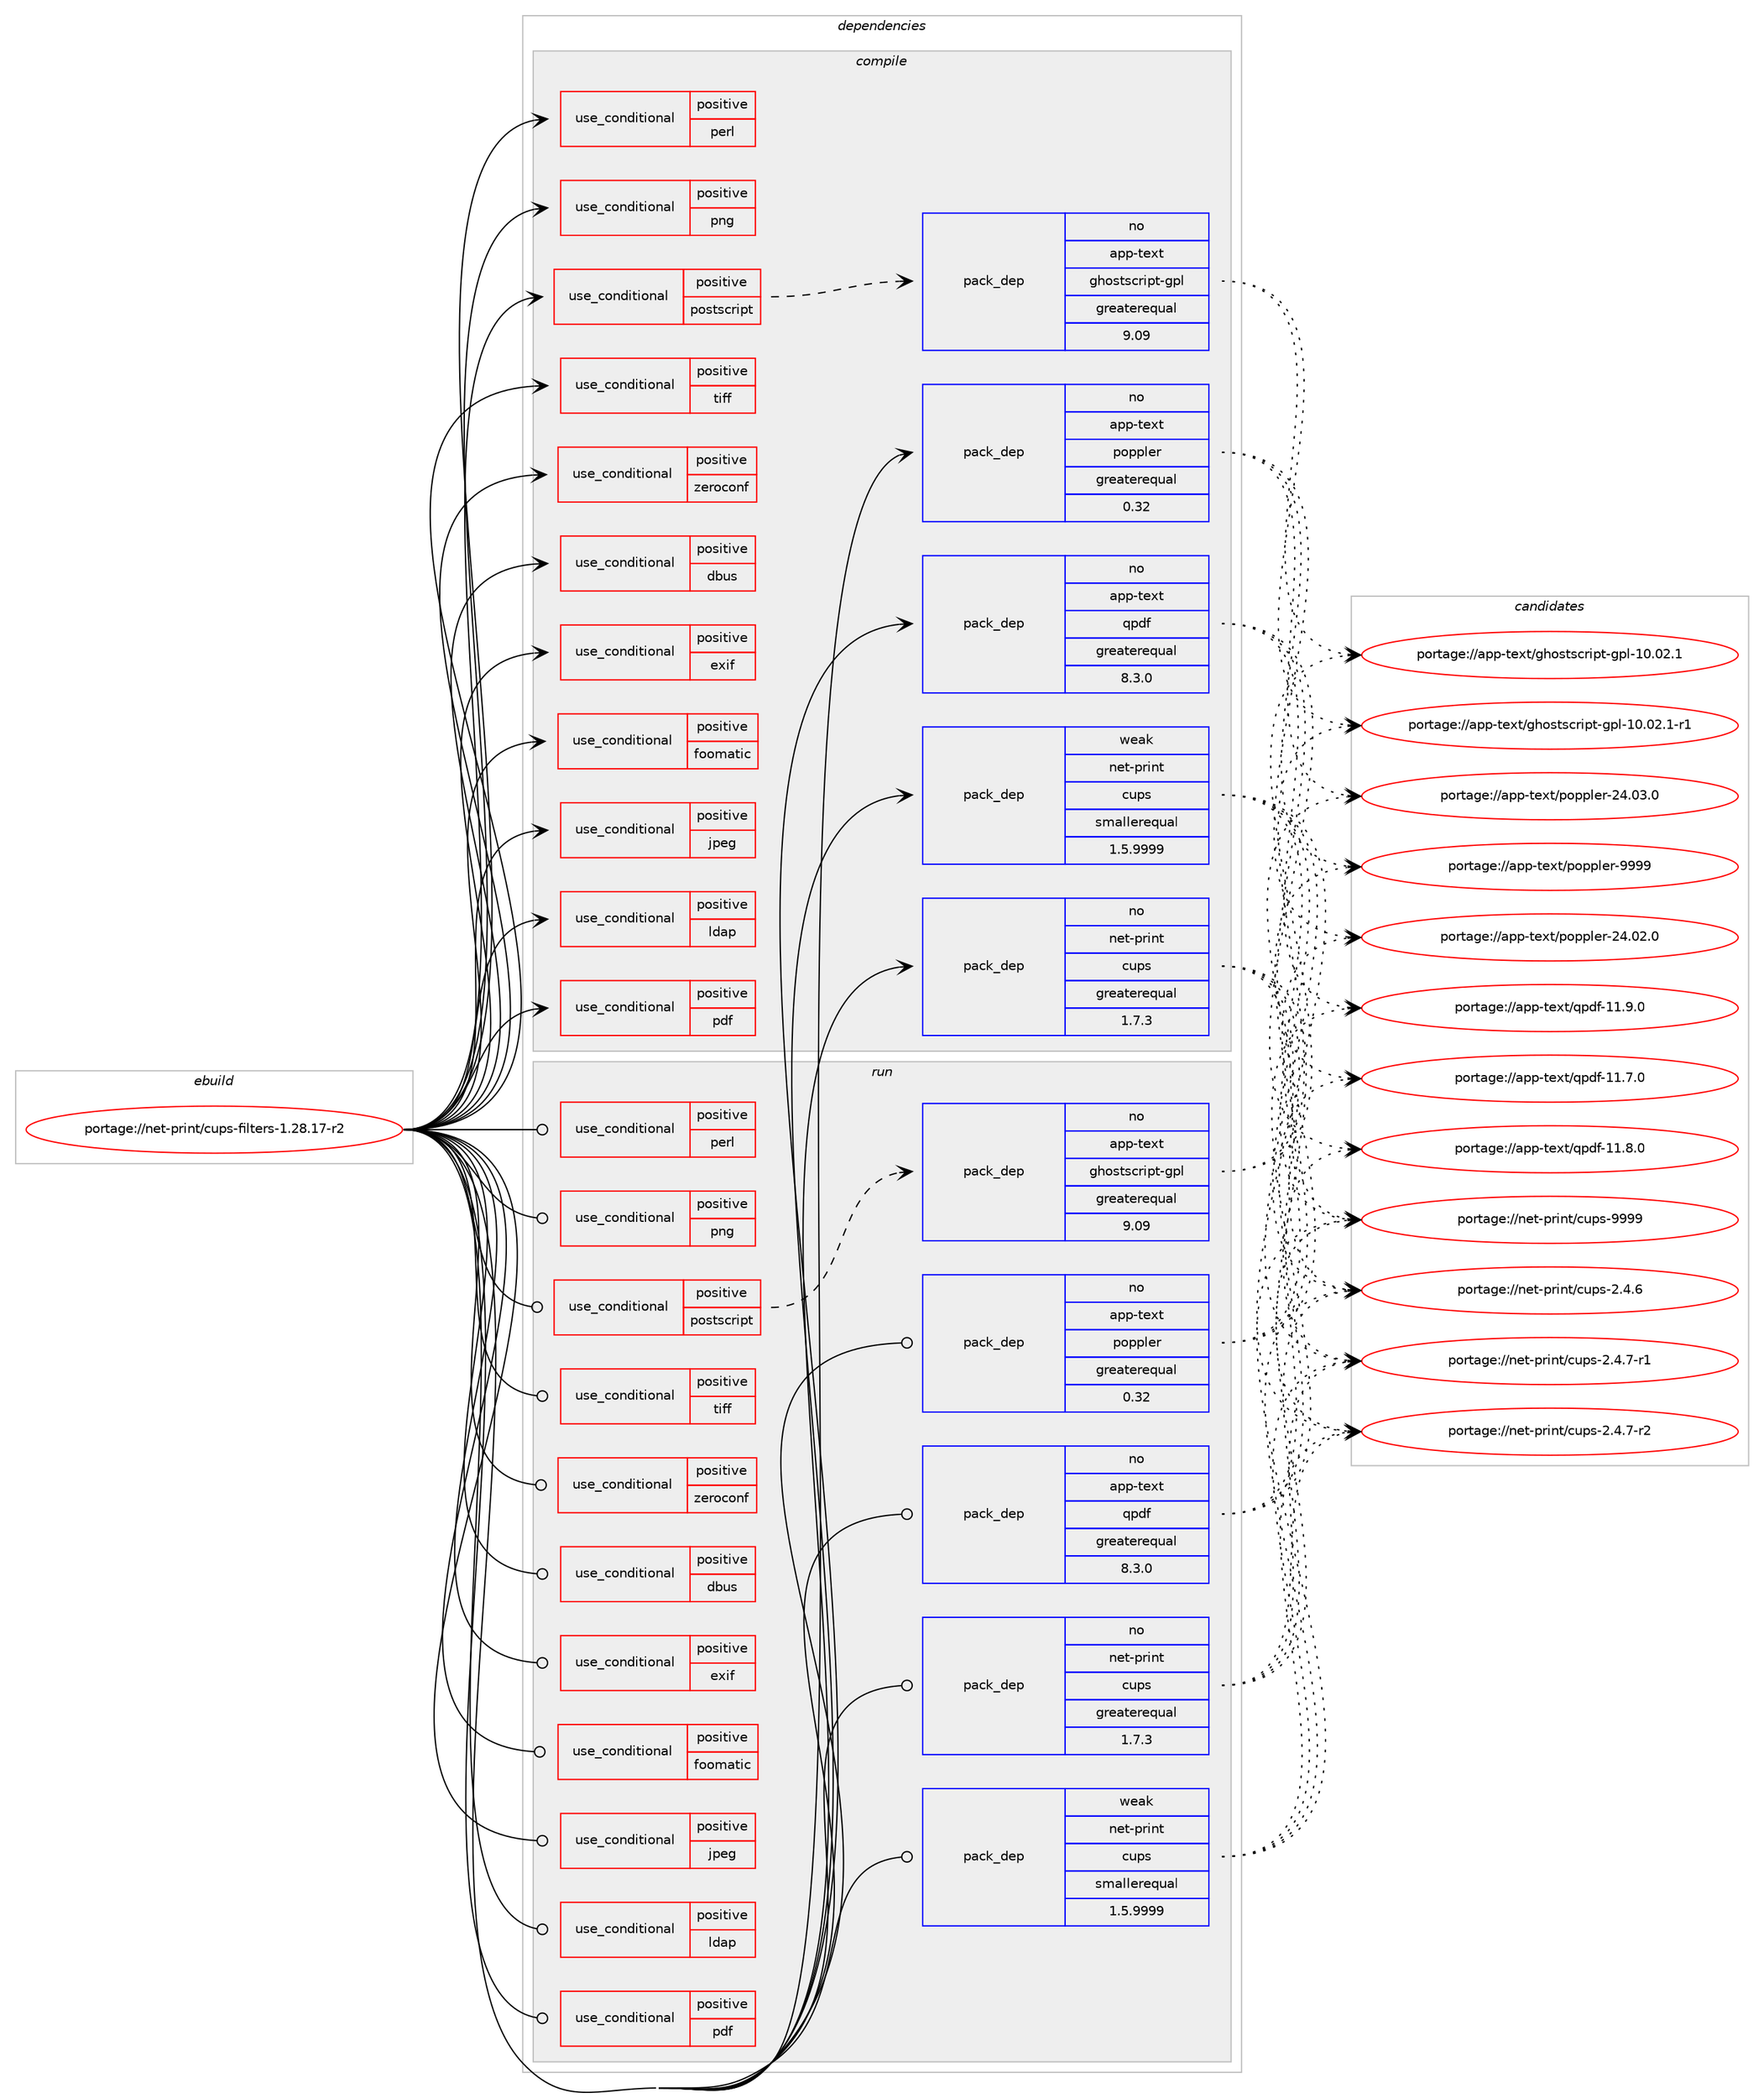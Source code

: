 digraph prolog {

# *************
# Graph options
# *************

newrank=true;
concentrate=true;
compound=true;
graph [rankdir=LR,fontname=Helvetica,fontsize=10,ranksep=1.5];#, ranksep=2.5, nodesep=0.2];
edge  [arrowhead=vee];
node  [fontname=Helvetica,fontsize=10];

# **********
# The ebuild
# **********

subgraph cluster_leftcol {
color=gray;
rank=same;
label=<<i>ebuild</i>>;
id [label="portage://net-print/cups-filters-1.28.17-r2", color=red, width=4, href="../net-print/cups-filters-1.28.17-r2.svg"];
}

# ****************
# The dependencies
# ****************

subgraph cluster_midcol {
color=gray;
label=<<i>dependencies</i>>;
subgraph cluster_compile {
fillcolor="#eeeeee";
style=filled;
label=<<i>compile</i>>;
subgraph cond2220 {
dependency3171 [label=<<TABLE BORDER="0" CELLBORDER="1" CELLSPACING="0" CELLPADDING="4"><TR><TD ROWSPAN="3" CELLPADDING="10">use_conditional</TD></TR><TR><TD>positive</TD></TR><TR><TD>dbus</TD></TR></TABLE>>, shape=none, color=red];
# *** BEGIN UNKNOWN DEPENDENCY TYPE (TODO) ***
# dependency3171 -> package_dependency(portage://net-print/cups-filters-1.28.17-r2,install,no,sys-apps,dbus,none,[,,],[],[])
# *** END UNKNOWN DEPENDENCY TYPE (TODO) ***

}
id:e -> dependency3171:w [weight=20,style="solid",arrowhead="vee"];
subgraph cond2221 {
dependency3172 [label=<<TABLE BORDER="0" CELLBORDER="1" CELLSPACING="0" CELLPADDING="4"><TR><TD ROWSPAN="3" CELLPADDING="10">use_conditional</TD></TR><TR><TD>positive</TD></TR><TR><TD>exif</TD></TR></TABLE>>, shape=none, color=red];
# *** BEGIN UNKNOWN DEPENDENCY TYPE (TODO) ***
# dependency3172 -> package_dependency(portage://net-print/cups-filters-1.28.17-r2,install,no,media-libs,libexif,none,[,,],[],[])
# *** END UNKNOWN DEPENDENCY TYPE (TODO) ***

}
id:e -> dependency3172:w [weight=20,style="solid",arrowhead="vee"];
subgraph cond2222 {
dependency3173 [label=<<TABLE BORDER="0" CELLBORDER="1" CELLSPACING="0" CELLPADDING="4"><TR><TD ROWSPAN="3" CELLPADDING="10">use_conditional</TD></TR><TR><TD>positive</TD></TR><TR><TD>foomatic</TD></TR></TABLE>>, shape=none, color=red];
# *** BEGIN UNKNOWN DEPENDENCY TYPE (TODO) ***
# dependency3173 -> package_dependency(portage://net-print/cups-filters-1.28.17-r2,install,weak,net-print,foomatic-filters,none,[,,],[],[])
# *** END UNKNOWN DEPENDENCY TYPE (TODO) ***

}
id:e -> dependency3173:w [weight=20,style="solid",arrowhead="vee"];
subgraph cond2223 {
dependency3174 [label=<<TABLE BORDER="0" CELLBORDER="1" CELLSPACING="0" CELLPADDING="4"><TR><TD ROWSPAN="3" CELLPADDING="10">use_conditional</TD></TR><TR><TD>positive</TD></TR><TR><TD>jpeg</TD></TR></TABLE>>, shape=none, color=red];
# *** BEGIN UNKNOWN DEPENDENCY TYPE (TODO) ***
# dependency3174 -> package_dependency(portage://net-print/cups-filters-1.28.17-r2,install,no,media-libs,libjpeg-turbo,none,[,,],any_same_slot,[])
# *** END UNKNOWN DEPENDENCY TYPE (TODO) ***

}
id:e -> dependency3174:w [weight=20,style="solid",arrowhead="vee"];
subgraph cond2224 {
dependency3175 [label=<<TABLE BORDER="0" CELLBORDER="1" CELLSPACING="0" CELLPADDING="4"><TR><TD ROWSPAN="3" CELLPADDING="10">use_conditional</TD></TR><TR><TD>positive</TD></TR><TR><TD>ldap</TD></TR></TABLE>>, shape=none, color=red];
# *** BEGIN UNKNOWN DEPENDENCY TYPE (TODO) ***
# dependency3175 -> package_dependency(portage://net-print/cups-filters-1.28.17-r2,install,no,net-nds,openldap,none,[,,],any_same_slot,[])
# *** END UNKNOWN DEPENDENCY TYPE (TODO) ***

}
id:e -> dependency3175:w [weight=20,style="solid",arrowhead="vee"];
subgraph cond2225 {
dependency3176 [label=<<TABLE BORDER="0" CELLBORDER="1" CELLSPACING="0" CELLPADDING="4"><TR><TD ROWSPAN="3" CELLPADDING="10">use_conditional</TD></TR><TR><TD>positive</TD></TR><TR><TD>pdf</TD></TR></TABLE>>, shape=none, color=red];
# *** BEGIN UNKNOWN DEPENDENCY TYPE (TODO) ***
# dependency3176 -> package_dependency(portage://net-print/cups-filters-1.28.17-r2,install,no,app-text,mupdf,none,[,,],any_same_slot,[])
# *** END UNKNOWN DEPENDENCY TYPE (TODO) ***

}
id:e -> dependency3176:w [weight=20,style="solid",arrowhead="vee"];
subgraph cond2226 {
dependency3177 [label=<<TABLE BORDER="0" CELLBORDER="1" CELLSPACING="0" CELLPADDING="4"><TR><TD ROWSPAN="3" CELLPADDING="10">use_conditional</TD></TR><TR><TD>positive</TD></TR><TR><TD>perl</TD></TR></TABLE>>, shape=none, color=red];
# *** BEGIN UNKNOWN DEPENDENCY TYPE (TODO) ***
# dependency3177 -> package_dependency(portage://net-print/cups-filters-1.28.17-r2,install,no,dev-lang,perl,none,[,,],any_same_slot,[])
# *** END UNKNOWN DEPENDENCY TYPE (TODO) ***

}
id:e -> dependency3177:w [weight=20,style="solid",arrowhead="vee"];
subgraph cond2227 {
dependency3178 [label=<<TABLE BORDER="0" CELLBORDER="1" CELLSPACING="0" CELLPADDING="4"><TR><TD ROWSPAN="3" CELLPADDING="10">use_conditional</TD></TR><TR><TD>positive</TD></TR><TR><TD>png</TD></TR></TABLE>>, shape=none, color=red];
# *** BEGIN UNKNOWN DEPENDENCY TYPE (TODO) ***
# dependency3178 -> package_dependency(portage://net-print/cups-filters-1.28.17-r2,install,no,media-libs,libpng,none,[,,],any_same_slot,[])
# *** END UNKNOWN DEPENDENCY TYPE (TODO) ***

}
id:e -> dependency3178:w [weight=20,style="solid",arrowhead="vee"];
subgraph cond2228 {
dependency3179 [label=<<TABLE BORDER="0" CELLBORDER="1" CELLSPACING="0" CELLPADDING="4"><TR><TD ROWSPAN="3" CELLPADDING="10">use_conditional</TD></TR><TR><TD>positive</TD></TR><TR><TD>postscript</TD></TR></TABLE>>, shape=none, color=red];
subgraph pack907 {
dependency3180 [label=<<TABLE BORDER="0" CELLBORDER="1" CELLSPACING="0" CELLPADDING="4" WIDTH="220"><TR><TD ROWSPAN="6" CELLPADDING="30">pack_dep</TD></TR><TR><TD WIDTH="110">no</TD></TR><TR><TD>app-text</TD></TR><TR><TD>ghostscript-gpl</TD></TR><TR><TD>greaterequal</TD></TR><TR><TD>9.09</TD></TR></TABLE>>, shape=none, color=blue];
}
dependency3179:e -> dependency3180:w [weight=20,style="dashed",arrowhead="vee"];
}
id:e -> dependency3179:w [weight=20,style="solid",arrowhead="vee"];
subgraph cond2229 {
dependency3181 [label=<<TABLE BORDER="0" CELLBORDER="1" CELLSPACING="0" CELLPADDING="4"><TR><TD ROWSPAN="3" CELLPADDING="10">use_conditional</TD></TR><TR><TD>positive</TD></TR><TR><TD>tiff</TD></TR></TABLE>>, shape=none, color=red];
# *** BEGIN UNKNOWN DEPENDENCY TYPE (TODO) ***
# dependency3181 -> package_dependency(portage://net-print/cups-filters-1.28.17-r2,install,no,media-libs,tiff,none,[,,],any_same_slot,[])
# *** END UNKNOWN DEPENDENCY TYPE (TODO) ***

}
id:e -> dependency3181:w [weight=20,style="solid",arrowhead="vee"];
subgraph cond2230 {
dependency3182 [label=<<TABLE BORDER="0" CELLBORDER="1" CELLSPACING="0" CELLPADDING="4"><TR><TD ROWSPAN="3" CELLPADDING="10">use_conditional</TD></TR><TR><TD>positive</TD></TR><TR><TD>zeroconf</TD></TR></TABLE>>, shape=none, color=red];
# *** BEGIN UNKNOWN DEPENDENCY TYPE (TODO) ***
# dependency3182 -> package_dependency(portage://net-print/cups-filters-1.28.17-r2,install,no,net-dns,avahi,none,[,,],[],[use(enable(dbus),none)])
# *** END UNKNOWN DEPENDENCY TYPE (TODO) ***

}
id:e -> dependency3182:w [weight=20,style="solid",arrowhead="vee"];
# *** BEGIN UNKNOWN DEPENDENCY TYPE (TODO) ***
# id -> package_dependency(portage://net-print/cups-filters-1.28.17-r2,install,no,app-alternatives,bc,none,[,,],[],[])
# *** END UNKNOWN DEPENDENCY TYPE (TODO) ***

subgraph pack908 {
dependency3183 [label=<<TABLE BORDER="0" CELLBORDER="1" CELLSPACING="0" CELLPADDING="4" WIDTH="220"><TR><TD ROWSPAN="6" CELLPADDING="30">pack_dep</TD></TR><TR><TD WIDTH="110">no</TD></TR><TR><TD>app-text</TD></TR><TR><TD>poppler</TD></TR><TR><TD>greaterequal</TD></TR><TR><TD>0.32</TD></TR></TABLE>>, shape=none, color=blue];
}
id:e -> dependency3183:w [weight=20,style="solid",arrowhead="vee"];
subgraph pack909 {
dependency3184 [label=<<TABLE BORDER="0" CELLBORDER="1" CELLSPACING="0" CELLPADDING="4" WIDTH="220"><TR><TD ROWSPAN="6" CELLPADDING="30">pack_dep</TD></TR><TR><TD WIDTH="110">no</TD></TR><TR><TD>app-text</TD></TR><TR><TD>qpdf</TD></TR><TR><TD>greaterequal</TD></TR><TR><TD>8.3.0</TD></TR></TABLE>>, shape=none, color=blue];
}
id:e -> dependency3184:w [weight=20,style="solid",arrowhead="vee"];
# *** BEGIN UNKNOWN DEPENDENCY TYPE (TODO) ***
# id -> package_dependency(portage://net-print/cups-filters-1.28.17-r2,install,no,dev-libs,glib,none,[,,],[slot(2)],[])
# *** END UNKNOWN DEPENDENCY TYPE (TODO) ***

# *** BEGIN UNKNOWN DEPENDENCY TYPE (TODO) ***
# id -> package_dependency(portage://net-print/cups-filters-1.28.17-r2,install,no,media-libs,fontconfig,none,[,,],[],[])
# *** END UNKNOWN DEPENDENCY TYPE (TODO) ***

# *** BEGIN UNKNOWN DEPENDENCY TYPE (TODO) ***
# id -> package_dependency(portage://net-print/cups-filters-1.28.17-r2,install,no,media-libs,freetype,none,[,,],[slot(2)],[])
# *** END UNKNOWN DEPENDENCY TYPE (TODO) ***

# *** BEGIN UNKNOWN DEPENDENCY TYPE (TODO) ***
# id -> package_dependency(portage://net-print/cups-filters-1.28.17-r2,install,no,media-libs,lcms,none,[,,],[slot(2)],[])
# *** END UNKNOWN DEPENDENCY TYPE (TODO) ***

subgraph pack910 {
dependency3185 [label=<<TABLE BORDER="0" CELLBORDER="1" CELLSPACING="0" CELLPADDING="4" WIDTH="220"><TR><TD ROWSPAN="6" CELLPADDING="30">pack_dep</TD></TR><TR><TD WIDTH="110">no</TD></TR><TR><TD>net-print</TD></TR><TR><TD>cups</TD></TR><TR><TD>greaterequal</TD></TR><TR><TD>1.7.3</TD></TR></TABLE>>, shape=none, color=blue];
}
id:e -> dependency3185:w [weight=20,style="solid",arrowhead="vee"];
# *** BEGIN UNKNOWN DEPENDENCY TYPE (TODO) ***
# id -> package_dependency(portage://net-print/cups-filters-1.28.17-r2,install,no,sys-libs,zlib,none,[,,],[],[])
# *** END UNKNOWN DEPENDENCY TYPE (TODO) ***

subgraph pack911 {
dependency3186 [label=<<TABLE BORDER="0" CELLBORDER="1" CELLSPACING="0" CELLPADDING="4" WIDTH="220"><TR><TD ROWSPAN="6" CELLPADDING="30">pack_dep</TD></TR><TR><TD WIDTH="110">weak</TD></TR><TR><TD>net-print</TD></TR><TR><TD>cups</TD></TR><TR><TD>smallerequal</TD></TR><TR><TD>1.5.9999</TD></TR></TABLE>>, shape=none, color=blue];
}
id:e -> dependency3186:w [weight=20,style="solid",arrowhead="vee"];
}
subgraph cluster_compileandrun {
fillcolor="#eeeeee";
style=filled;
label=<<i>compile and run</i>>;
}
subgraph cluster_run {
fillcolor="#eeeeee";
style=filled;
label=<<i>run</i>>;
subgraph cond2231 {
dependency3187 [label=<<TABLE BORDER="0" CELLBORDER="1" CELLSPACING="0" CELLPADDING="4"><TR><TD ROWSPAN="3" CELLPADDING="10">use_conditional</TD></TR><TR><TD>positive</TD></TR><TR><TD>dbus</TD></TR></TABLE>>, shape=none, color=red];
# *** BEGIN UNKNOWN DEPENDENCY TYPE (TODO) ***
# dependency3187 -> package_dependency(portage://net-print/cups-filters-1.28.17-r2,run,no,sys-apps,dbus,none,[,,],[],[])
# *** END UNKNOWN DEPENDENCY TYPE (TODO) ***

}
id:e -> dependency3187:w [weight=20,style="solid",arrowhead="odot"];
subgraph cond2232 {
dependency3188 [label=<<TABLE BORDER="0" CELLBORDER="1" CELLSPACING="0" CELLPADDING="4"><TR><TD ROWSPAN="3" CELLPADDING="10">use_conditional</TD></TR><TR><TD>positive</TD></TR><TR><TD>exif</TD></TR></TABLE>>, shape=none, color=red];
# *** BEGIN UNKNOWN DEPENDENCY TYPE (TODO) ***
# dependency3188 -> package_dependency(portage://net-print/cups-filters-1.28.17-r2,run,no,media-libs,libexif,none,[,,],[],[])
# *** END UNKNOWN DEPENDENCY TYPE (TODO) ***

}
id:e -> dependency3188:w [weight=20,style="solid",arrowhead="odot"];
subgraph cond2233 {
dependency3189 [label=<<TABLE BORDER="0" CELLBORDER="1" CELLSPACING="0" CELLPADDING="4"><TR><TD ROWSPAN="3" CELLPADDING="10">use_conditional</TD></TR><TR><TD>positive</TD></TR><TR><TD>foomatic</TD></TR></TABLE>>, shape=none, color=red];
# *** BEGIN UNKNOWN DEPENDENCY TYPE (TODO) ***
# dependency3189 -> package_dependency(portage://net-print/cups-filters-1.28.17-r2,run,weak,net-print,foomatic-filters,none,[,,],[],[])
# *** END UNKNOWN DEPENDENCY TYPE (TODO) ***

}
id:e -> dependency3189:w [weight=20,style="solid",arrowhead="odot"];
subgraph cond2234 {
dependency3190 [label=<<TABLE BORDER="0" CELLBORDER="1" CELLSPACING="0" CELLPADDING="4"><TR><TD ROWSPAN="3" CELLPADDING="10">use_conditional</TD></TR><TR><TD>positive</TD></TR><TR><TD>jpeg</TD></TR></TABLE>>, shape=none, color=red];
# *** BEGIN UNKNOWN DEPENDENCY TYPE (TODO) ***
# dependency3190 -> package_dependency(portage://net-print/cups-filters-1.28.17-r2,run,no,media-libs,libjpeg-turbo,none,[,,],any_same_slot,[])
# *** END UNKNOWN DEPENDENCY TYPE (TODO) ***

}
id:e -> dependency3190:w [weight=20,style="solid",arrowhead="odot"];
subgraph cond2235 {
dependency3191 [label=<<TABLE BORDER="0" CELLBORDER="1" CELLSPACING="0" CELLPADDING="4"><TR><TD ROWSPAN="3" CELLPADDING="10">use_conditional</TD></TR><TR><TD>positive</TD></TR><TR><TD>ldap</TD></TR></TABLE>>, shape=none, color=red];
# *** BEGIN UNKNOWN DEPENDENCY TYPE (TODO) ***
# dependency3191 -> package_dependency(portage://net-print/cups-filters-1.28.17-r2,run,no,net-nds,openldap,none,[,,],any_same_slot,[])
# *** END UNKNOWN DEPENDENCY TYPE (TODO) ***

}
id:e -> dependency3191:w [weight=20,style="solid",arrowhead="odot"];
subgraph cond2236 {
dependency3192 [label=<<TABLE BORDER="0" CELLBORDER="1" CELLSPACING="0" CELLPADDING="4"><TR><TD ROWSPAN="3" CELLPADDING="10">use_conditional</TD></TR><TR><TD>positive</TD></TR><TR><TD>pdf</TD></TR></TABLE>>, shape=none, color=red];
# *** BEGIN UNKNOWN DEPENDENCY TYPE (TODO) ***
# dependency3192 -> package_dependency(portage://net-print/cups-filters-1.28.17-r2,run,no,app-text,mupdf,none,[,,],any_same_slot,[])
# *** END UNKNOWN DEPENDENCY TYPE (TODO) ***

}
id:e -> dependency3192:w [weight=20,style="solid",arrowhead="odot"];
subgraph cond2237 {
dependency3193 [label=<<TABLE BORDER="0" CELLBORDER="1" CELLSPACING="0" CELLPADDING="4"><TR><TD ROWSPAN="3" CELLPADDING="10">use_conditional</TD></TR><TR><TD>positive</TD></TR><TR><TD>perl</TD></TR></TABLE>>, shape=none, color=red];
# *** BEGIN UNKNOWN DEPENDENCY TYPE (TODO) ***
# dependency3193 -> package_dependency(portage://net-print/cups-filters-1.28.17-r2,run,no,dev-lang,perl,none,[,,],any_same_slot,[])
# *** END UNKNOWN DEPENDENCY TYPE (TODO) ***

}
id:e -> dependency3193:w [weight=20,style="solid",arrowhead="odot"];
subgraph cond2238 {
dependency3194 [label=<<TABLE BORDER="0" CELLBORDER="1" CELLSPACING="0" CELLPADDING="4"><TR><TD ROWSPAN="3" CELLPADDING="10">use_conditional</TD></TR><TR><TD>positive</TD></TR><TR><TD>png</TD></TR></TABLE>>, shape=none, color=red];
# *** BEGIN UNKNOWN DEPENDENCY TYPE (TODO) ***
# dependency3194 -> package_dependency(portage://net-print/cups-filters-1.28.17-r2,run,no,media-libs,libpng,none,[,,],any_same_slot,[])
# *** END UNKNOWN DEPENDENCY TYPE (TODO) ***

}
id:e -> dependency3194:w [weight=20,style="solid",arrowhead="odot"];
subgraph cond2239 {
dependency3195 [label=<<TABLE BORDER="0" CELLBORDER="1" CELLSPACING="0" CELLPADDING="4"><TR><TD ROWSPAN="3" CELLPADDING="10">use_conditional</TD></TR><TR><TD>positive</TD></TR><TR><TD>postscript</TD></TR></TABLE>>, shape=none, color=red];
subgraph pack912 {
dependency3196 [label=<<TABLE BORDER="0" CELLBORDER="1" CELLSPACING="0" CELLPADDING="4" WIDTH="220"><TR><TD ROWSPAN="6" CELLPADDING="30">pack_dep</TD></TR><TR><TD WIDTH="110">no</TD></TR><TR><TD>app-text</TD></TR><TR><TD>ghostscript-gpl</TD></TR><TR><TD>greaterequal</TD></TR><TR><TD>9.09</TD></TR></TABLE>>, shape=none, color=blue];
}
dependency3195:e -> dependency3196:w [weight=20,style="dashed",arrowhead="vee"];
}
id:e -> dependency3195:w [weight=20,style="solid",arrowhead="odot"];
subgraph cond2240 {
dependency3197 [label=<<TABLE BORDER="0" CELLBORDER="1" CELLSPACING="0" CELLPADDING="4"><TR><TD ROWSPAN="3" CELLPADDING="10">use_conditional</TD></TR><TR><TD>positive</TD></TR><TR><TD>tiff</TD></TR></TABLE>>, shape=none, color=red];
# *** BEGIN UNKNOWN DEPENDENCY TYPE (TODO) ***
# dependency3197 -> package_dependency(portage://net-print/cups-filters-1.28.17-r2,run,no,media-libs,tiff,none,[,,],any_same_slot,[])
# *** END UNKNOWN DEPENDENCY TYPE (TODO) ***

}
id:e -> dependency3197:w [weight=20,style="solid",arrowhead="odot"];
subgraph cond2241 {
dependency3198 [label=<<TABLE BORDER="0" CELLBORDER="1" CELLSPACING="0" CELLPADDING="4"><TR><TD ROWSPAN="3" CELLPADDING="10">use_conditional</TD></TR><TR><TD>positive</TD></TR><TR><TD>zeroconf</TD></TR></TABLE>>, shape=none, color=red];
# *** BEGIN UNKNOWN DEPENDENCY TYPE (TODO) ***
# dependency3198 -> package_dependency(portage://net-print/cups-filters-1.28.17-r2,run,no,net-dns,avahi,none,[,,],[],[use(enable(dbus),none)])
# *** END UNKNOWN DEPENDENCY TYPE (TODO) ***

}
id:e -> dependency3198:w [weight=20,style="solid",arrowhead="odot"];
# *** BEGIN UNKNOWN DEPENDENCY TYPE (TODO) ***
# id -> package_dependency(portage://net-print/cups-filters-1.28.17-r2,run,no,app-alternatives,bc,none,[,,],[],[])
# *** END UNKNOWN DEPENDENCY TYPE (TODO) ***

subgraph pack913 {
dependency3199 [label=<<TABLE BORDER="0" CELLBORDER="1" CELLSPACING="0" CELLPADDING="4" WIDTH="220"><TR><TD ROWSPAN="6" CELLPADDING="30">pack_dep</TD></TR><TR><TD WIDTH="110">no</TD></TR><TR><TD>app-text</TD></TR><TR><TD>poppler</TD></TR><TR><TD>greaterequal</TD></TR><TR><TD>0.32</TD></TR></TABLE>>, shape=none, color=blue];
}
id:e -> dependency3199:w [weight=20,style="solid",arrowhead="odot"];
subgraph pack914 {
dependency3200 [label=<<TABLE BORDER="0" CELLBORDER="1" CELLSPACING="0" CELLPADDING="4" WIDTH="220"><TR><TD ROWSPAN="6" CELLPADDING="30">pack_dep</TD></TR><TR><TD WIDTH="110">no</TD></TR><TR><TD>app-text</TD></TR><TR><TD>qpdf</TD></TR><TR><TD>greaterequal</TD></TR><TR><TD>8.3.0</TD></TR></TABLE>>, shape=none, color=blue];
}
id:e -> dependency3200:w [weight=20,style="solid",arrowhead="odot"];
# *** BEGIN UNKNOWN DEPENDENCY TYPE (TODO) ***
# id -> package_dependency(portage://net-print/cups-filters-1.28.17-r2,run,no,dev-libs,glib,none,[,,],[slot(2)],[])
# *** END UNKNOWN DEPENDENCY TYPE (TODO) ***

# *** BEGIN UNKNOWN DEPENDENCY TYPE (TODO) ***
# id -> package_dependency(portage://net-print/cups-filters-1.28.17-r2,run,no,media-libs,fontconfig,none,[,,],[],[])
# *** END UNKNOWN DEPENDENCY TYPE (TODO) ***

# *** BEGIN UNKNOWN DEPENDENCY TYPE (TODO) ***
# id -> package_dependency(portage://net-print/cups-filters-1.28.17-r2,run,no,media-libs,freetype,none,[,,],[slot(2)],[])
# *** END UNKNOWN DEPENDENCY TYPE (TODO) ***

# *** BEGIN UNKNOWN DEPENDENCY TYPE (TODO) ***
# id -> package_dependency(portage://net-print/cups-filters-1.28.17-r2,run,no,media-libs,lcms,none,[,,],[slot(2)],[])
# *** END UNKNOWN DEPENDENCY TYPE (TODO) ***

subgraph pack915 {
dependency3201 [label=<<TABLE BORDER="0" CELLBORDER="1" CELLSPACING="0" CELLPADDING="4" WIDTH="220"><TR><TD ROWSPAN="6" CELLPADDING="30">pack_dep</TD></TR><TR><TD WIDTH="110">no</TD></TR><TR><TD>net-print</TD></TR><TR><TD>cups</TD></TR><TR><TD>greaterequal</TD></TR><TR><TD>1.7.3</TD></TR></TABLE>>, shape=none, color=blue];
}
id:e -> dependency3201:w [weight=20,style="solid",arrowhead="odot"];
# *** BEGIN UNKNOWN DEPENDENCY TYPE (TODO) ***
# id -> package_dependency(portage://net-print/cups-filters-1.28.17-r2,run,no,sys-libs,zlib,none,[,,],[],[])
# *** END UNKNOWN DEPENDENCY TYPE (TODO) ***

subgraph pack916 {
dependency3202 [label=<<TABLE BORDER="0" CELLBORDER="1" CELLSPACING="0" CELLPADDING="4" WIDTH="220"><TR><TD ROWSPAN="6" CELLPADDING="30">pack_dep</TD></TR><TR><TD WIDTH="110">weak</TD></TR><TR><TD>net-print</TD></TR><TR><TD>cups</TD></TR><TR><TD>smallerequal</TD></TR><TR><TD>1.5.9999</TD></TR></TABLE>>, shape=none, color=blue];
}
id:e -> dependency3202:w [weight=20,style="solid",arrowhead="odot"];
}
}

# **************
# The candidates
# **************

subgraph cluster_choices {
rank=same;
color=gray;
label=<<i>candidates</i>>;

subgraph choice907 {
color=black;
nodesep=1;
choice97112112451161011201164710310411111511611599114105112116451031121084549484648504649 [label="portage://app-text/ghostscript-gpl-10.02.1", color=red, width=4,href="../app-text/ghostscript-gpl-10.02.1.svg"];
choice971121124511610112011647103104111115116115991141051121164510311210845494846485046494511449 [label="portage://app-text/ghostscript-gpl-10.02.1-r1", color=red, width=4,href="../app-text/ghostscript-gpl-10.02.1-r1.svg"];
dependency3180:e -> choice97112112451161011201164710310411111511611599114105112116451031121084549484648504649:w [style=dotted,weight="100"];
dependency3180:e -> choice971121124511610112011647103104111115116115991141051121164510311210845494846485046494511449:w [style=dotted,weight="100"];
}
subgraph choice908 {
color=black;
nodesep=1;
choice9711211245116101120116471121111121121081011144550524648504648 [label="portage://app-text/poppler-24.02.0", color=red, width=4,href="../app-text/poppler-24.02.0.svg"];
choice9711211245116101120116471121111121121081011144550524648514648 [label="portage://app-text/poppler-24.03.0", color=red, width=4,href="../app-text/poppler-24.03.0.svg"];
choice9711211245116101120116471121111121121081011144557575757 [label="portage://app-text/poppler-9999", color=red, width=4,href="../app-text/poppler-9999.svg"];
dependency3183:e -> choice9711211245116101120116471121111121121081011144550524648504648:w [style=dotted,weight="100"];
dependency3183:e -> choice9711211245116101120116471121111121121081011144550524648514648:w [style=dotted,weight="100"];
dependency3183:e -> choice9711211245116101120116471121111121121081011144557575757:w [style=dotted,weight="100"];
}
subgraph choice909 {
color=black;
nodesep=1;
choice97112112451161011201164711311210010245494946554648 [label="portage://app-text/qpdf-11.7.0", color=red, width=4,href="../app-text/qpdf-11.7.0.svg"];
choice97112112451161011201164711311210010245494946564648 [label="portage://app-text/qpdf-11.8.0", color=red, width=4,href="../app-text/qpdf-11.8.0.svg"];
choice97112112451161011201164711311210010245494946574648 [label="portage://app-text/qpdf-11.9.0", color=red, width=4,href="../app-text/qpdf-11.9.0.svg"];
dependency3184:e -> choice97112112451161011201164711311210010245494946554648:w [style=dotted,weight="100"];
dependency3184:e -> choice97112112451161011201164711311210010245494946564648:w [style=dotted,weight="100"];
dependency3184:e -> choice97112112451161011201164711311210010245494946574648:w [style=dotted,weight="100"];
}
subgraph choice910 {
color=black;
nodesep=1;
choice110101116451121141051101164799117112115455046524654 [label="portage://net-print/cups-2.4.6", color=red, width=4,href="../net-print/cups-2.4.6.svg"];
choice1101011164511211410511011647991171121154550465246554511449 [label="portage://net-print/cups-2.4.7-r1", color=red, width=4,href="../net-print/cups-2.4.7-r1.svg"];
choice1101011164511211410511011647991171121154550465246554511450 [label="portage://net-print/cups-2.4.7-r2", color=red, width=4,href="../net-print/cups-2.4.7-r2.svg"];
choice1101011164511211410511011647991171121154557575757 [label="portage://net-print/cups-9999", color=red, width=4,href="../net-print/cups-9999.svg"];
dependency3185:e -> choice110101116451121141051101164799117112115455046524654:w [style=dotted,weight="100"];
dependency3185:e -> choice1101011164511211410511011647991171121154550465246554511449:w [style=dotted,weight="100"];
dependency3185:e -> choice1101011164511211410511011647991171121154550465246554511450:w [style=dotted,weight="100"];
dependency3185:e -> choice1101011164511211410511011647991171121154557575757:w [style=dotted,weight="100"];
}
subgraph choice911 {
color=black;
nodesep=1;
choice110101116451121141051101164799117112115455046524654 [label="portage://net-print/cups-2.4.6", color=red, width=4,href="../net-print/cups-2.4.6.svg"];
choice1101011164511211410511011647991171121154550465246554511449 [label="portage://net-print/cups-2.4.7-r1", color=red, width=4,href="../net-print/cups-2.4.7-r1.svg"];
choice1101011164511211410511011647991171121154550465246554511450 [label="portage://net-print/cups-2.4.7-r2", color=red, width=4,href="../net-print/cups-2.4.7-r2.svg"];
choice1101011164511211410511011647991171121154557575757 [label="portage://net-print/cups-9999", color=red, width=4,href="../net-print/cups-9999.svg"];
dependency3186:e -> choice110101116451121141051101164799117112115455046524654:w [style=dotted,weight="100"];
dependency3186:e -> choice1101011164511211410511011647991171121154550465246554511449:w [style=dotted,weight="100"];
dependency3186:e -> choice1101011164511211410511011647991171121154550465246554511450:w [style=dotted,weight="100"];
dependency3186:e -> choice1101011164511211410511011647991171121154557575757:w [style=dotted,weight="100"];
}
subgraph choice912 {
color=black;
nodesep=1;
choice97112112451161011201164710310411111511611599114105112116451031121084549484648504649 [label="portage://app-text/ghostscript-gpl-10.02.1", color=red, width=4,href="../app-text/ghostscript-gpl-10.02.1.svg"];
choice971121124511610112011647103104111115116115991141051121164510311210845494846485046494511449 [label="portage://app-text/ghostscript-gpl-10.02.1-r1", color=red, width=4,href="../app-text/ghostscript-gpl-10.02.1-r1.svg"];
dependency3196:e -> choice97112112451161011201164710310411111511611599114105112116451031121084549484648504649:w [style=dotted,weight="100"];
dependency3196:e -> choice971121124511610112011647103104111115116115991141051121164510311210845494846485046494511449:w [style=dotted,weight="100"];
}
subgraph choice913 {
color=black;
nodesep=1;
choice9711211245116101120116471121111121121081011144550524648504648 [label="portage://app-text/poppler-24.02.0", color=red, width=4,href="../app-text/poppler-24.02.0.svg"];
choice9711211245116101120116471121111121121081011144550524648514648 [label="portage://app-text/poppler-24.03.0", color=red, width=4,href="../app-text/poppler-24.03.0.svg"];
choice9711211245116101120116471121111121121081011144557575757 [label="portage://app-text/poppler-9999", color=red, width=4,href="../app-text/poppler-9999.svg"];
dependency3199:e -> choice9711211245116101120116471121111121121081011144550524648504648:w [style=dotted,weight="100"];
dependency3199:e -> choice9711211245116101120116471121111121121081011144550524648514648:w [style=dotted,weight="100"];
dependency3199:e -> choice9711211245116101120116471121111121121081011144557575757:w [style=dotted,weight="100"];
}
subgraph choice914 {
color=black;
nodesep=1;
choice97112112451161011201164711311210010245494946554648 [label="portage://app-text/qpdf-11.7.0", color=red, width=4,href="../app-text/qpdf-11.7.0.svg"];
choice97112112451161011201164711311210010245494946564648 [label="portage://app-text/qpdf-11.8.0", color=red, width=4,href="../app-text/qpdf-11.8.0.svg"];
choice97112112451161011201164711311210010245494946574648 [label="portage://app-text/qpdf-11.9.0", color=red, width=4,href="../app-text/qpdf-11.9.0.svg"];
dependency3200:e -> choice97112112451161011201164711311210010245494946554648:w [style=dotted,weight="100"];
dependency3200:e -> choice97112112451161011201164711311210010245494946564648:w [style=dotted,weight="100"];
dependency3200:e -> choice97112112451161011201164711311210010245494946574648:w [style=dotted,weight="100"];
}
subgraph choice915 {
color=black;
nodesep=1;
choice110101116451121141051101164799117112115455046524654 [label="portage://net-print/cups-2.4.6", color=red, width=4,href="../net-print/cups-2.4.6.svg"];
choice1101011164511211410511011647991171121154550465246554511449 [label="portage://net-print/cups-2.4.7-r1", color=red, width=4,href="../net-print/cups-2.4.7-r1.svg"];
choice1101011164511211410511011647991171121154550465246554511450 [label="portage://net-print/cups-2.4.7-r2", color=red, width=4,href="../net-print/cups-2.4.7-r2.svg"];
choice1101011164511211410511011647991171121154557575757 [label="portage://net-print/cups-9999", color=red, width=4,href="../net-print/cups-9999.svg"];
dependency3201:e -> choice110101116451121141051101164799117112115455046524654:w [style=dotted,weight="100"];
dependency3201:e -> choice1101011164511211410511011647991171121154550465246554511449:w [style=dotted,weight="100"];
dependency3201:e -> choice1101011164511211410511011647991171121154550465246554511450:w [style=dotted,weight="100"];
dependency3201:e -> choice1101011164511211410511011647991171121154557575757:w [style=dotted,weight="100"];
}
subgraph choice916 {
color=black;
nodesep=1;
choice110101116451121141051101164799117112115455046524654 [label="portage://net-print/cups-2.4.6", color=red, width=4,href="../net-print/cups-2.4.6.svg"];
choice1101011164511211410511011647991171121154550465246554511449 [label="portage://net-print/cups-2.4.7-r1", color=red, width=4,href="../net-print/cups-2.4.7-r1.svg"];
choice1101011164511211410511011647991171121154550465246554511450 [label="portage://net-print/cups-2.4.7-r2", color=red, width=4,href="../net-print/cups-2.4.7-r2.svg"];
choice1101011164511211410511011647991171121154557575757 [label="portage://net-print/cups-9999", color=red, width=4,href="../net-print/cups-9999.svg"];
dependency3202:e -> choice110101116451121141051101164799117112115455046524654:w [style=dotted,weight="100"];
dependency3202:e -> choice1101011164511211410511011647991171121154550465246554511449:w [style=dotted,weight="100"];
dependency3202:e -> choice1101011164511211410511011647991171121154550465246554511450:w [style=dotted,weight="100"];
dependency3202:e -> choice1101011164511211410511011647991171121154557575757:w [style=dotted,weight="100"];
}
}

}
